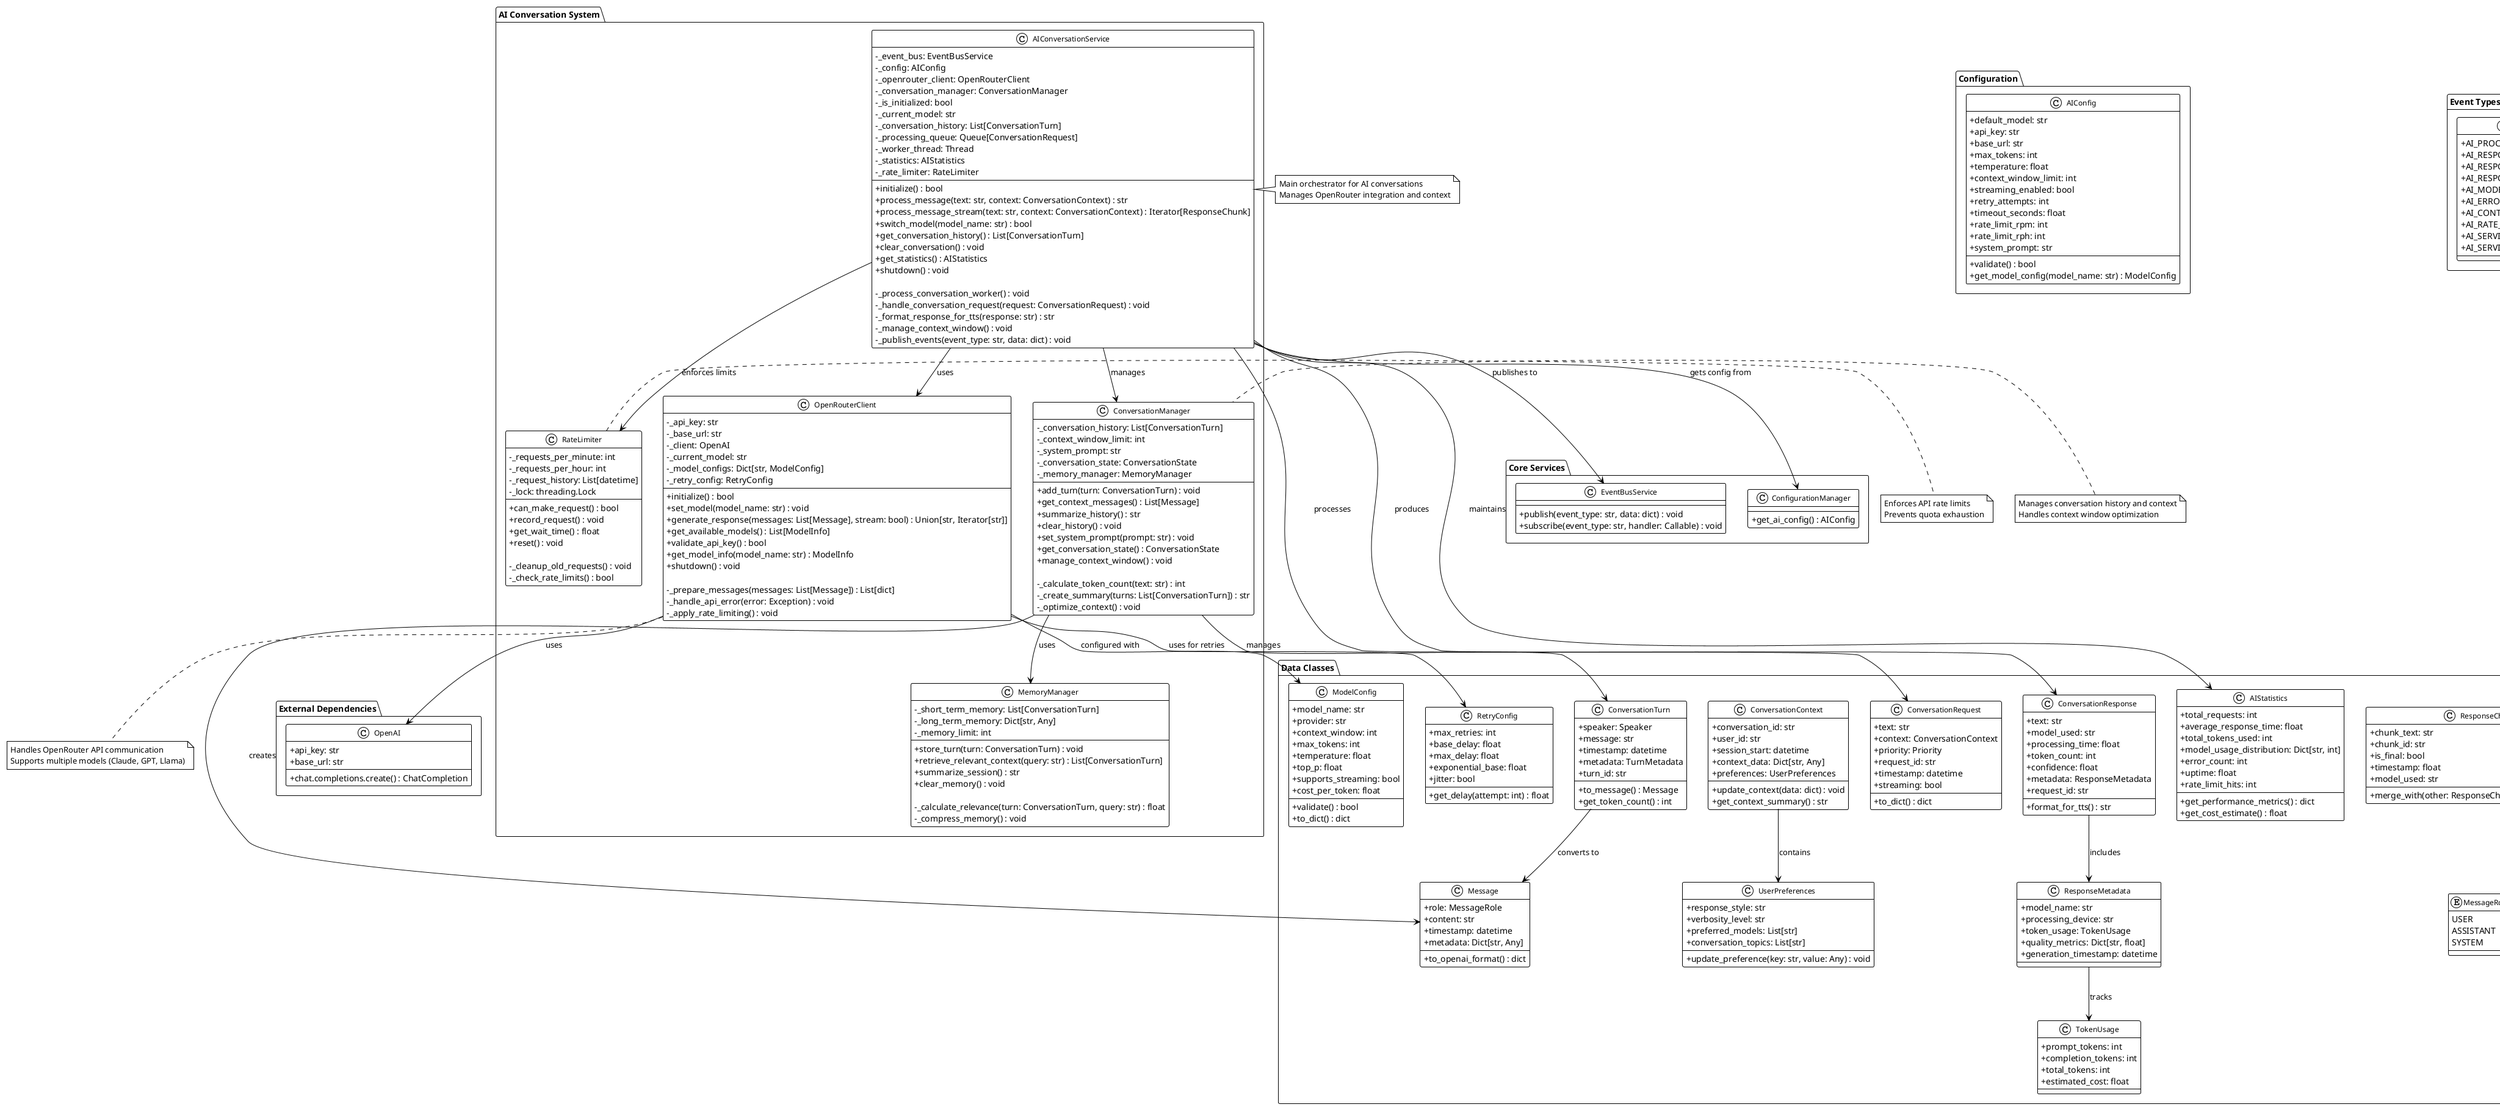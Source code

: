 @startuml AI Conversation Class Diagram
!theme plain
skinparam classAttributeIconSize 0
skinparam classFontSize 12
skinparam packageFontSize 14

package "AI Conversation System" {
    
    ' Main Service Class
    class AIConversationService {
        -_event_bus: EventBusService
        -_config: AIConfig
        -_openrouter_client: OpenRouterClient
        -_conversation_manager: ConversationManager
        -_is_initialized: bool
        -_current_model: str
        -_conversation_history: List[ConversationTurn]
        -_processing_queue: Queue[ConversationRequest]
        -_worker_thread: Thread
        -_statistics: AIStatistics
        -_rate_limiter: RateLimiter
        
        +initialize() : bool
        +process_message(text: str, context: ConversationContext) : str
        +process_message_stream(text: str, context: ConversationContext) : Iterator[ResponseChunk]
        +switch_model(model_name: str) : bool
        +get_conversation_history() : List[ConversationTurn]
        +clear_conversation() : void
        +get_statistics() : AIStatistics
        +shutdown() : void
        
        -_process_conversation_worker() : void
        -_handle_conversation_request(request: ConversationRequest) : void
        -_format_response_for_tts(response: str) : str
        -_manage_context_window() : void
        -_publish_events(event_type: str, data: dict) : void
    }
    
    ' OpenRouter Client
    class OpenRouterClient {
        -_api_key: str
        -_base_url: str
        -_client: OpenAI
        -_current_model: str
        -_model_configs: Dict[str, ModelConfig]
        -_retry_config: RetryConfig
        
        +initialize() : bool
        +set_model(model_name: str) : void
        +generate_response(messages: List[Message], stream: bool) : Union[str, Iterator[str]]
        +get_available_models() : List[ModelInfo]
        +validate_api_key() : bool
        +get_model_info(model_name: str) : ModelInfo
        +shutdown() : void
        
        -_prepare_messages(messages: List[Message]) : List[dict]
        -_handle_api_error(error: Exception) : void
        -_apply_rate_limiting() : void
    }
    
    ' Conversation Manager
    class ConversationManager {
        -_conversation_history: List[ConversationTurn]
        -_context_window_limit: int
        -_system_prompt: str
        -_conversation_state: ConversationState
        -_memory_manager: MemoryManager
        
        +add_turn(turn: ConversationTurn) : void
        +get_context_messages() : List[Message]
        +summarize_history() : str
        +clear_history() : void
        +set_system_prompt(prompt: str) : void
        +get_conversation_state() : ConversationState
        +manage_context_window() : void
        
        -_calculate_token_count(text: str) : int
        -_create_summary(turns: List[ConversationTurn]) : str
        -_optimize_context() : void
    }
    
    ' Rate Limiter
    class RateLimiter {
        -_requests_per_minute: int
        -_requests_per_hour: int
        -_request_history: List[datetime]
        -_lock: threading.Lock
        
        +can_make_request() : bool
        +record_request() : void
        +get_wait_time() : float
        +reset() : void
        
        -_cleanup_old_requests() : void
        -_check_rate_limits() : bool
    }
    
    ' Memory Manager
    class MemoryManager {
        -_short_term_memory: List[ConversationTurn]
        -_long_term_memory: Dict[str, Any]
        -_memory_limit: int
        
        +store_turn(turn: ConversationTurn) : void
        +retrieve_relevant_context(query: str) : List[ConversationTurn]
        +summarize_session() : str
        +clear_memory() : void
        
        -_calculate_relevance(turn: ConversationTurn, query: str) : float
        -_compress_memory() : void
    }
}

package "Data Classes" {
    class ConversationRequest {
        +text: str
        +context: ConversationContext
        +priority: Priority
        +request_id: str
        +timestamp: datetime
        +streaming: bool
        
        +to_dict() : dict
    }
    
    class ConversationResponse {
        +text: str
        +model_used: str
        +processing_time: float
        +token_count: int
        +confidence: float
        +metadata: ResponseMetadata
        +request_id: str
        
        +format_for_tts() : str
    }
    
    class ResponseChunk {
        +chunk_text: str
        +chunk_id: str
        +is_final: bool
        +timestamp: float
        +model_used: str
        
        +merge_with(other: ResponseChunk) : ResponseChunk
    }
    
    class ConversationTurn {
        +speaker: Speaker
        +message: str
        +timestamp: datetime
        +metadata: TurnMetadata
        +turn_id: str
        
        +to_message() : Message
        +get_token_count() : int
    }
    
    class ConversationContext {
        +conversation_id: str
        +user_id: str
        +session_start: datetime
        +context_data: Dict[str, Any]
        +preferences: UserPreferences
        
        +update_context(data: dict) : void
        +get_context_summary() : str
    }
    
    class Message {
        +role: MessageRole
        +content: str
        +timestamp: datetime
        +metadata: Dict[str, Any]
        
        +to_openai_format() : dict
    }
    
    class ModelConfig {
        +model_name: str
        +provider: str
        +context_window: int
        +max_tokens: int
        +temperature: float
        +top_p: float
        +supports_streaming: bool
        +cost_per_token: float
        
        +validate() : bool
        +to_dict() : dict
    }
    
    class ModelInfo {
        +name: str
        +provider: str
        +description: str
        +capabilities: List[str]
        +context_window: int
        +is_available: bool
        
        +supports_feature(feature: str) : bool
    }
    
    class AIStatistics {
        +total_requests: int
        +average_response_time: float
        +total_tokens_used: int
        +model_usage_distribution: Dict[str, int]
        +error_count: int
        +uptime: float
        +rate_limit_hits: int
        
        +get_performance_metrics() : dict
        +get_cost_estimate() : float
    }
    
    enum Speaker {
        USER
        ASSISTANT
        SYSTEM
    }
    
    enum MessageRole {
        USER
        ASSISTANT
        SYSTEM
    }
    
    enum ConversationState {
        IDLE
        LISTENING
        PROCESSING
        RESPONDING
        INTERRUPTED
        ERROR
    }
    
    enum Priority {
        LOW
        NORMAL
        HIGH
        URGENT
    }
    
    class ResponseMetadata {
        +model_name: str
        +processing_device: str
        +token_usage: TokenUsage
        +quality_metrics: Dict[str, float]
        +generation_timestamp: datetime
    }
    
    class TokenUsage {
        +prompt_tokens: int
        +completion_tokens: int
        +total_tokens: int
        +estimated_cost: float
    }
    
    class UserPreferences {
        +response_style: str
        +verbosity_level: str
        +preferred_models: List[str]
        +conversation_topics: List[str]
        
        +update_preference(key: str, value: Any) : void
    }
    
    class RetryConfig {
        +max_retries: int
        +base_delay: float
        +max_delay: float
        +exponential_base: float
        +jitter: bool
        
        +get_delay(attempt: int) : float
    }
}

package "Configuration" {
    class AIConfig {
        +default_model: str
        +api_key: str
        +base_url: str
        +max_tokens: int
        +temperature: float
        +context_window_limit: int
        +streaming_enabled: bool
        +retry_attempts: int
        +timeout_seconds: float
        +rate_limit_rpm: int
        +rate_limit_rph: int
        +system_prompt: str
        
        +validate() : bool
        +get_model_config(model_name: str) : ModelConfig
    }
}

package "Event Types" {
    class AIEventTypes {
        +AI_PROCESSING_STARTED: str
        +AI_RESPONSE_CHUNK: str
        +AI_RESPONSE_READY: str
        +AI_RESPONSE_INTERRUPTED: str
        +AI_MODEL_CHANGED: str
        +AI_ERROR: str
        +AI_CONTEXT_SUMMARIZED: str
        +AI_RATE_LIMIT_HIT: str
        +AI_SERVICE_INITIALIZED: str
        +AI_SERVICE_SHUTDOWN: str
    }
}

package "External Dependencies" {
    class OpenAI {
        +api_key: str
        +base_url: str
        
        +chat.completions.create() : ChatCompletion
    }
}

package "Core Services" {
    class EventBusService {
        +publish(event_type: str, data: dict) : void
        +subscribe(event_type: str, handler: Callable) : void
    }
    
    class ConfigurationManager {
        +get_ai_config() : AIConfig
    }
}

' Relationships
AIConversationService --> OpenRouterClient : uses
AIConversationService --> ConversationManager : manages
AIConversationService --> RateLimiter : enforces limits
AIConversationService --> EventBusService : publishes to
AIConversationService --> ConfigurationManager : gets config from

OpenRouterClient --> OpenAI : uses
OpenRouterClient --> ModelConfig : configured with
OpenRouterClient --> RetryConfig : uses for retries

ConversationManager --> MemoryManager : uses
ConversationManager --> ConversationTurn : manages
ConversationManager --> Message : creates

AIConversationService --> ConversationRequest : processes
AIConversationService --> ConversationResponse : produces
AIConversationService --> AIStatistics : maintains

ConversationTurn --> Message : converts to
ConversationContext --> UserPreferences : contains
ConversationResponse --> ResponseMetadata : includes
ResponseMetadata --> TokenUsage : tracks

' Notes
note right of AIConversationService : Main orchestrator for AI conversations\nManages OpenRouter integration and context
note bottom of OpenRouterClient : Handles OpenRouter API communication\nSupports multiple models (Claude, GPT, Llama)
note left of ConversationManager : Manages conversation history and context\nHandles context window optimization
note right of RateLimiter : Enforces API rate limits\nPrevents quota exhaustion

@enduml
